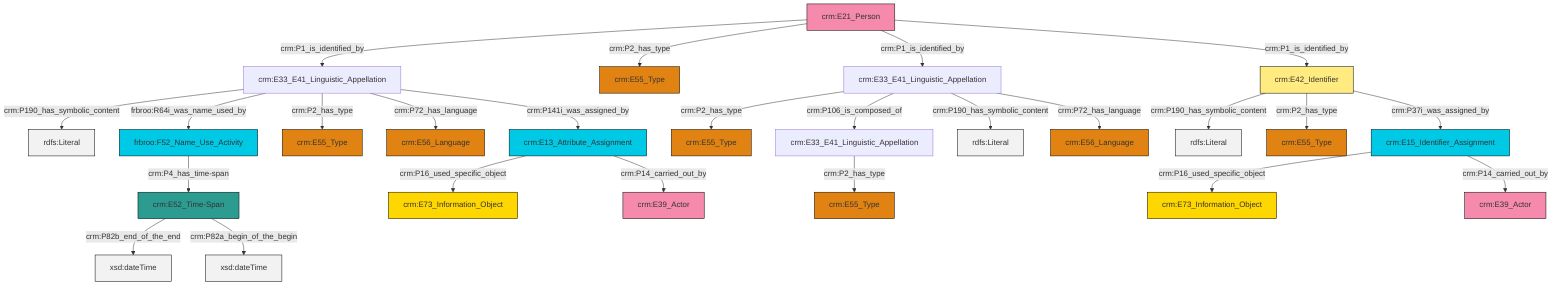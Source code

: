 graph TD
classDef Literal fill:#f2f2f2,stroke:#000000;
classDef CRM_Entity fill:#FFFFFF,stroke:#000000;
classDef Temporal_Entity fill:#00C9E6, stroke:#000000;
classDef Type fill:#E18312, stroke:#000000;
classDef Time-Span fill:#2C9C91, stroke:#000000;
classDef Appellation fill:#FFEB7F, stroke:#000000;
classDef Place fill:#008836, stroke:#000000;
classDef Persistent_Item fill:#B266B2, stroke:#000000;
classDef Conceptual_Object fill:#FFD700, stroke:#000000;
classDef Physical_Thing fill:#D2B48C, stroke:#000000;
classDef Actor fill:#f58aad, stroke:#000000;
classDef PC_Classes fill:#4ce600, stroke:#000000;
classDef Multi fill:#cccccc,stroke:#000000;

4["crm:E33_E41_Linguistic_Appellation"]:::Default -->|crm:P2_has_type| 0["crm:E55_Type"]:::Type
4["crm:E33_E41_Linguistic_Appellation"]:::Default -->|crm:P106_is_composed_of| 7["crm:E33_E41_Linguistic_Appellation"]:::Default
4["crm:E33_E41_Linguistic_Appellation"]:::Default -->|crm:P190_has_symbolic_content| 14[rdfs:Literal]:::Literal
15["crm:E21_Person"]:::Actor -->|crm:P1_is_identified_by| 17["crm:E33_E41_Linguistic_Appellation"]:::Default
29["crm:E15_Identifier_Assignment"]:::Temporal_Entity -->|crm:P16_used_specific_object| 30["crm:E73_Information_Object"]:::Conceptual_Object
17["crm:E33_E41_Linguistic_Appellation"]:::Default -->|crm:P190_has_symbolic_content| 31[rdfs:Literal]:::Literal
7["crm:E33_E41_Linguistic_Appellation"]:::Default -->|crm:P2_has_type| 32["crm:E55_Type"]:::Type
34["crm:E42_Identifier"]:::Appellation -->|crm:P190_has_symbolic_content| 35[rdfs:Literal]:::Literal
37["crm:E52_Time-Span"]:::Time-Span -->|crm:P82b_end_of_the_end| 38[xsd:dateTime]:::Literal
37["crm:E52_Time-Span"]:::Time-Span -->|crm:P82a_begin_of_the_begin| 40[xsd:dateTime]:::Literal
34["crm:E42_Identifier"]:::Appellation -->|crm:P2_has_type| 8["crm:E55_Type"]:::Type
27["crm:E13_Attribute_Assignment"]:::Temporal_Entity -->|crm:P16_used_specific_object| 23["crm:E73_Information_Object"]:::Conceptual_Object
15["crm:E21_Person"]:::Actor -->|crm:P2_has_type| 5["crm:E55_Type"]:::Type
17["crm:E33_E41_Linguistic_Appellation"]:::Default -->|frbroo:R64i_was_name_used_by| 21["frbroo:F52_Name_Use_Activity"]:::Temporal_Entity
4["crm:E33_E41_Linguistic_Appellation"]:::Default -->|crm:P72_has_language| 19["crm:E56_Language"]:::Type
17["crm:E33_E41_Linguistic_Appellation"]:::Default -->|crm:P2_has_type| 12["crm:E55_Type"]:::Type
29["crm:E15_Identifier_Assignment"]:::Temporal_Entity -->|crm:P14_carried_out_by| 2["crm:E39_Actor"]:::Actor
15["crm:E21_Person"]:::Actor -->|crm:P1_is_identified_by| 4["crm:E33_E41_Linguistic_Appellation"]:::Default
34["crm:E42_Identifier"]:::Appellation -->|crm:P37i_was_assigned_by| 29["crm:E15_Identifier_Assignment"]:::Temporal_Entity
17["crm:E33_E41_Linguistic_Appellation"]:::Default -->|crm:P72_has_language| 25["crm:E56_Language"]:::Type
27["crm:E13_Attribute_Assignment"]:::Temporal_Entity -->|crm:P14_carried_out_by| 10["crm:E39_Actor"]:::Actor
15["crm:E21_Person"]:::Actor -->|crm:P1_is_identified_by| 34["crm:E42_Identifier"]:::Appellation
17["crm:E33_E41_Linguistic_Appellation"]:::Default -->|crm:P141i_was_assigned_by| 27["crm:E13_Attribute_Assignment"]:::Temporal_Entity
21["frbroo:F52_Name_Use_Activity"]:::Temporal_Entity -->|crm:P4_has_time-span| 37["crm:E52_Time-Span"]:::Time-Span